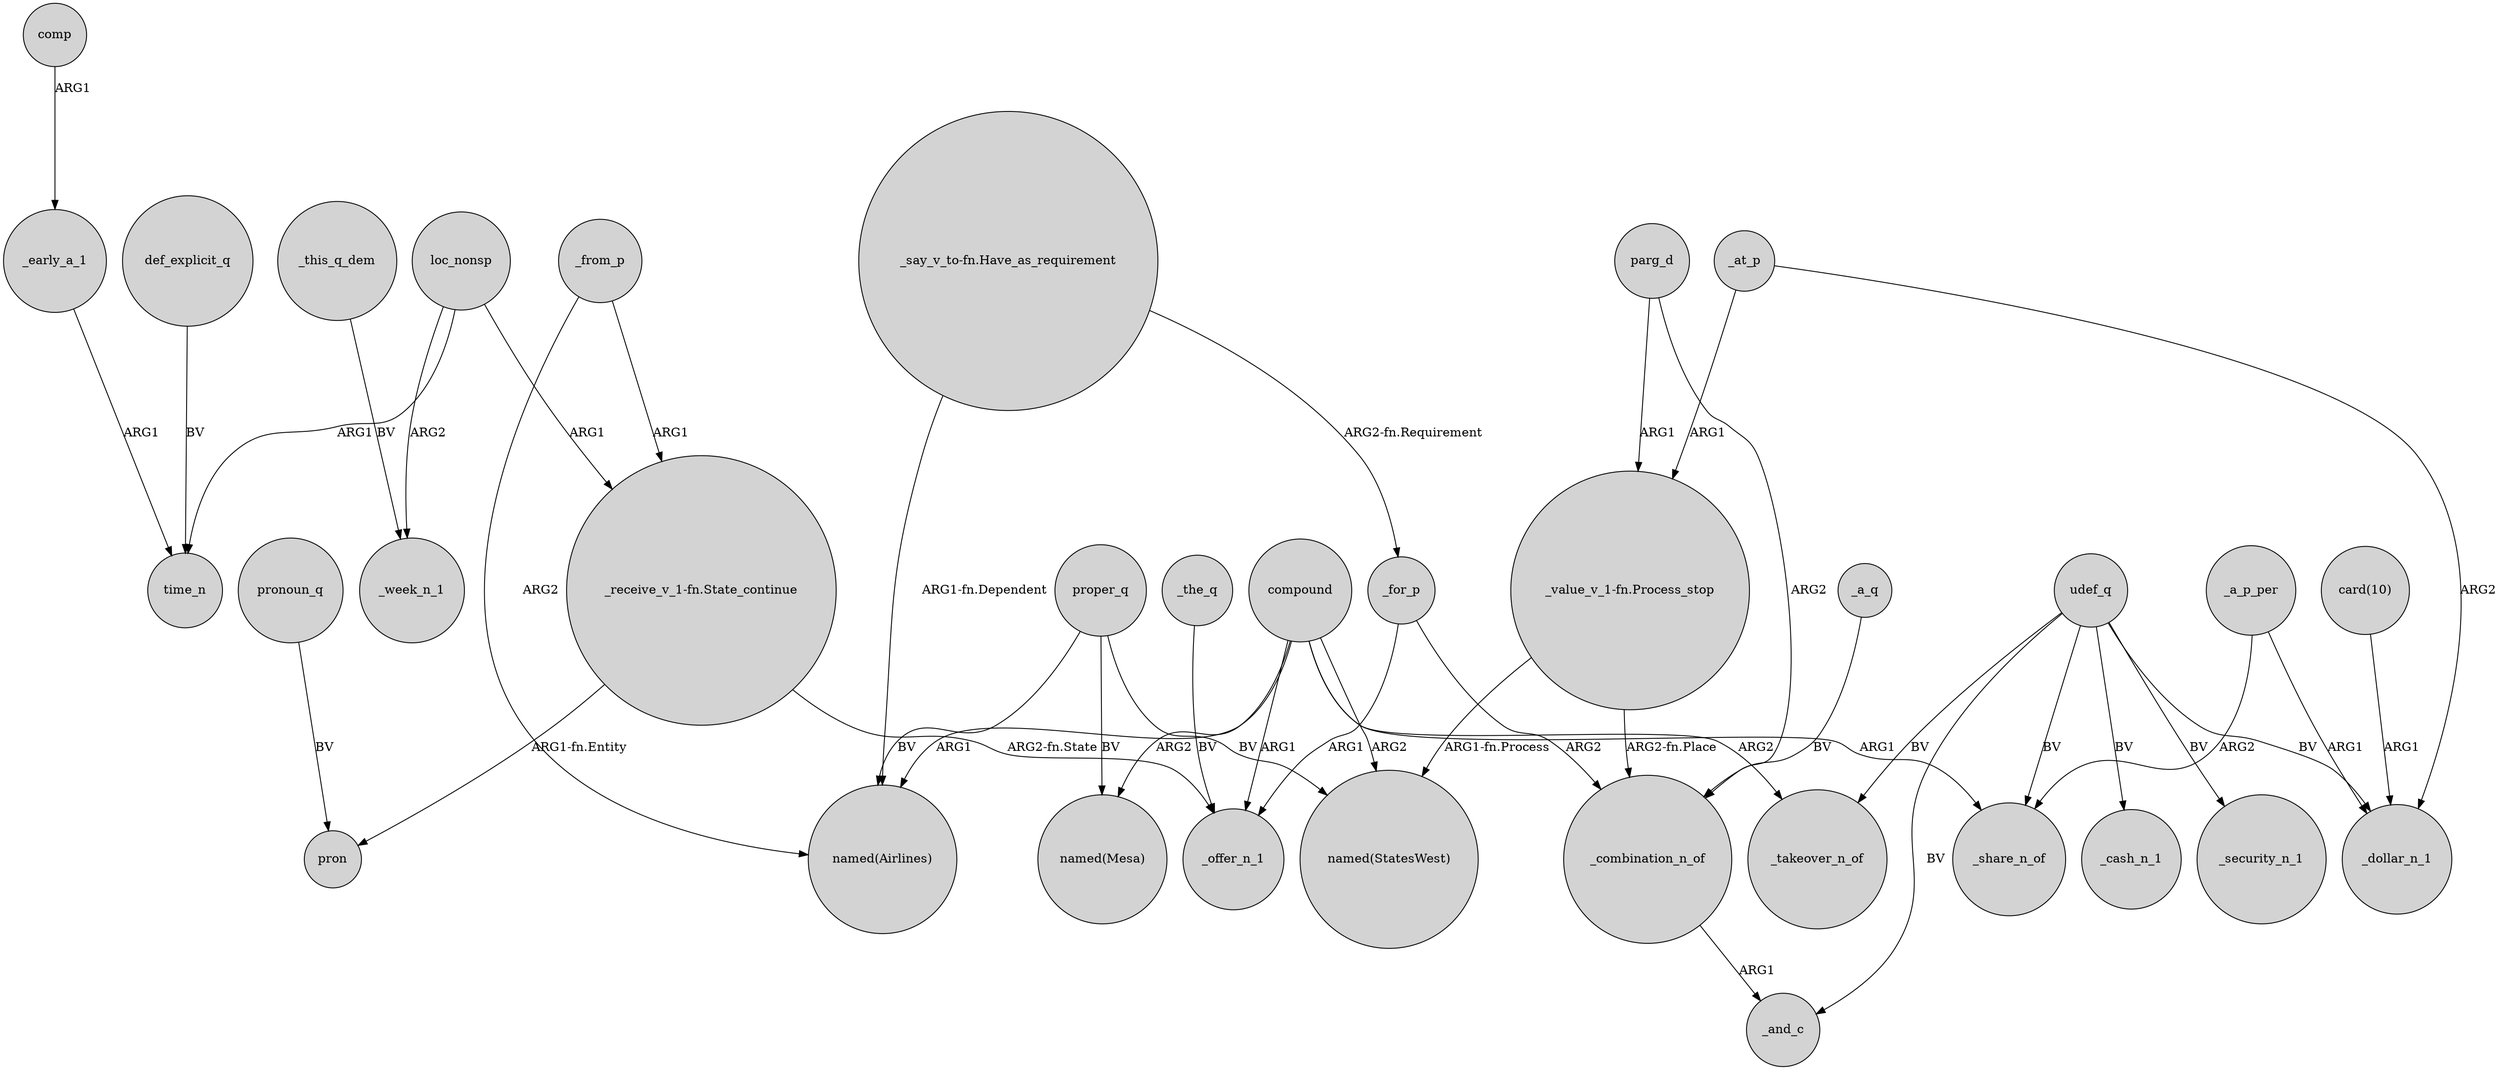 digraph {
	node [shape=circle style=filled]
	_early_a_1 -> time_n [label=ARG1]
	_combination_n_of -> _and_c [label=ARG1]
	compound -> "named(Airlines)" [label=ARG1]
	udef_q -> _cash_n_1 [label=BV]
	"card(10)" -> _dollar_n_1 [label=ARG1]
	_for_p -> _offer_n_1 [label=ARG1]
	"_say_v_to-fn.Have_as_requirement" -> "named(Airlines)" [label="ARG1-fn.Dependent"]
	compound -> _share_n_of [label=ARG1]
	"_receive_v_1-fn.State_continue" -> _offer_n_1 [label="ARG2-fn.State"]
	compound -> "named(StatesWest)" [label=ARG2]
	compound -> "named(Mesa)" [label=ARG2]
	comp -> _early_a_1 [label=ARG1]
	loc_nonsp -> _week_n_1 [label=ARG2]
	udef_q -> _security_n_1 [label=BV]
	udef_q -> _and_c [label=BV]
	proper_q -> "named(Airlines)" [label=BV]
	_from_p -> "named(Airlines)" [label=ARG2]
	compound -> _offer_n_1 [label=ARG1]
	proper_q -> "named(StatesWest)" [label=BV]
	pronoun_q -> pron [label=BV]
	udef_q -> _takeover_n_of [label=BV]
	_at_p -> _dollar_n_1 [label=ARG2]
	_from_p -> "_receive_v_1-fn.State_continue" [label=ARG1]
	_a_p_per -> _share_n_of [label=ARG2]
	udef_q -> _share_n_of [label=BV]
	parg_d -> _combination_n_of [label=ARG2]
	_at_p -> "_value_v_1-fn.Process_stop" [label=ARG1]
	udef_q -> _dollar_n_1 [label=BV]
	"_value_v_1-fn.Process_stop" -> _combination_n_of [label="ARG2-fn.Place"]
	loc_nonsp -> time_n [label=ARG1]
	_the_q -> _offer_n_1 [label=BV]
	_a_p_per -> _dollar_n_1 [label=ARG1]
	"_say_v_to-fn.Have_as_requirement" -> _for_p [label="ARG2-fn.Requirement"]
	_a_q -> _combination_n_of [label=BV]
	def_explicit_q -> time_n [label=BV]
	compound -> _takeover_n_of [label=ARG2]
	proper_q -> "named(Mesa)" [label=BV]
	loc_nonsp -> "_receive_v_1-fn.State_continue" [label=ARG1]
	_for_p -> _combination_n_of [label=ARG2]
	_this_q_dem -> _week_n_1 [label=BV]
	"_receive_v_1-fn.State_continue" -> pron [label="ARG1-fn.Entity"]
	parg_d -> "_value_v_1-fn.Process_stop" [label=ARG1]
	"_value_v_1-fn.Process_stop" -> "named(StatesWest)" [label="ARG1-fn.Process"]
}
